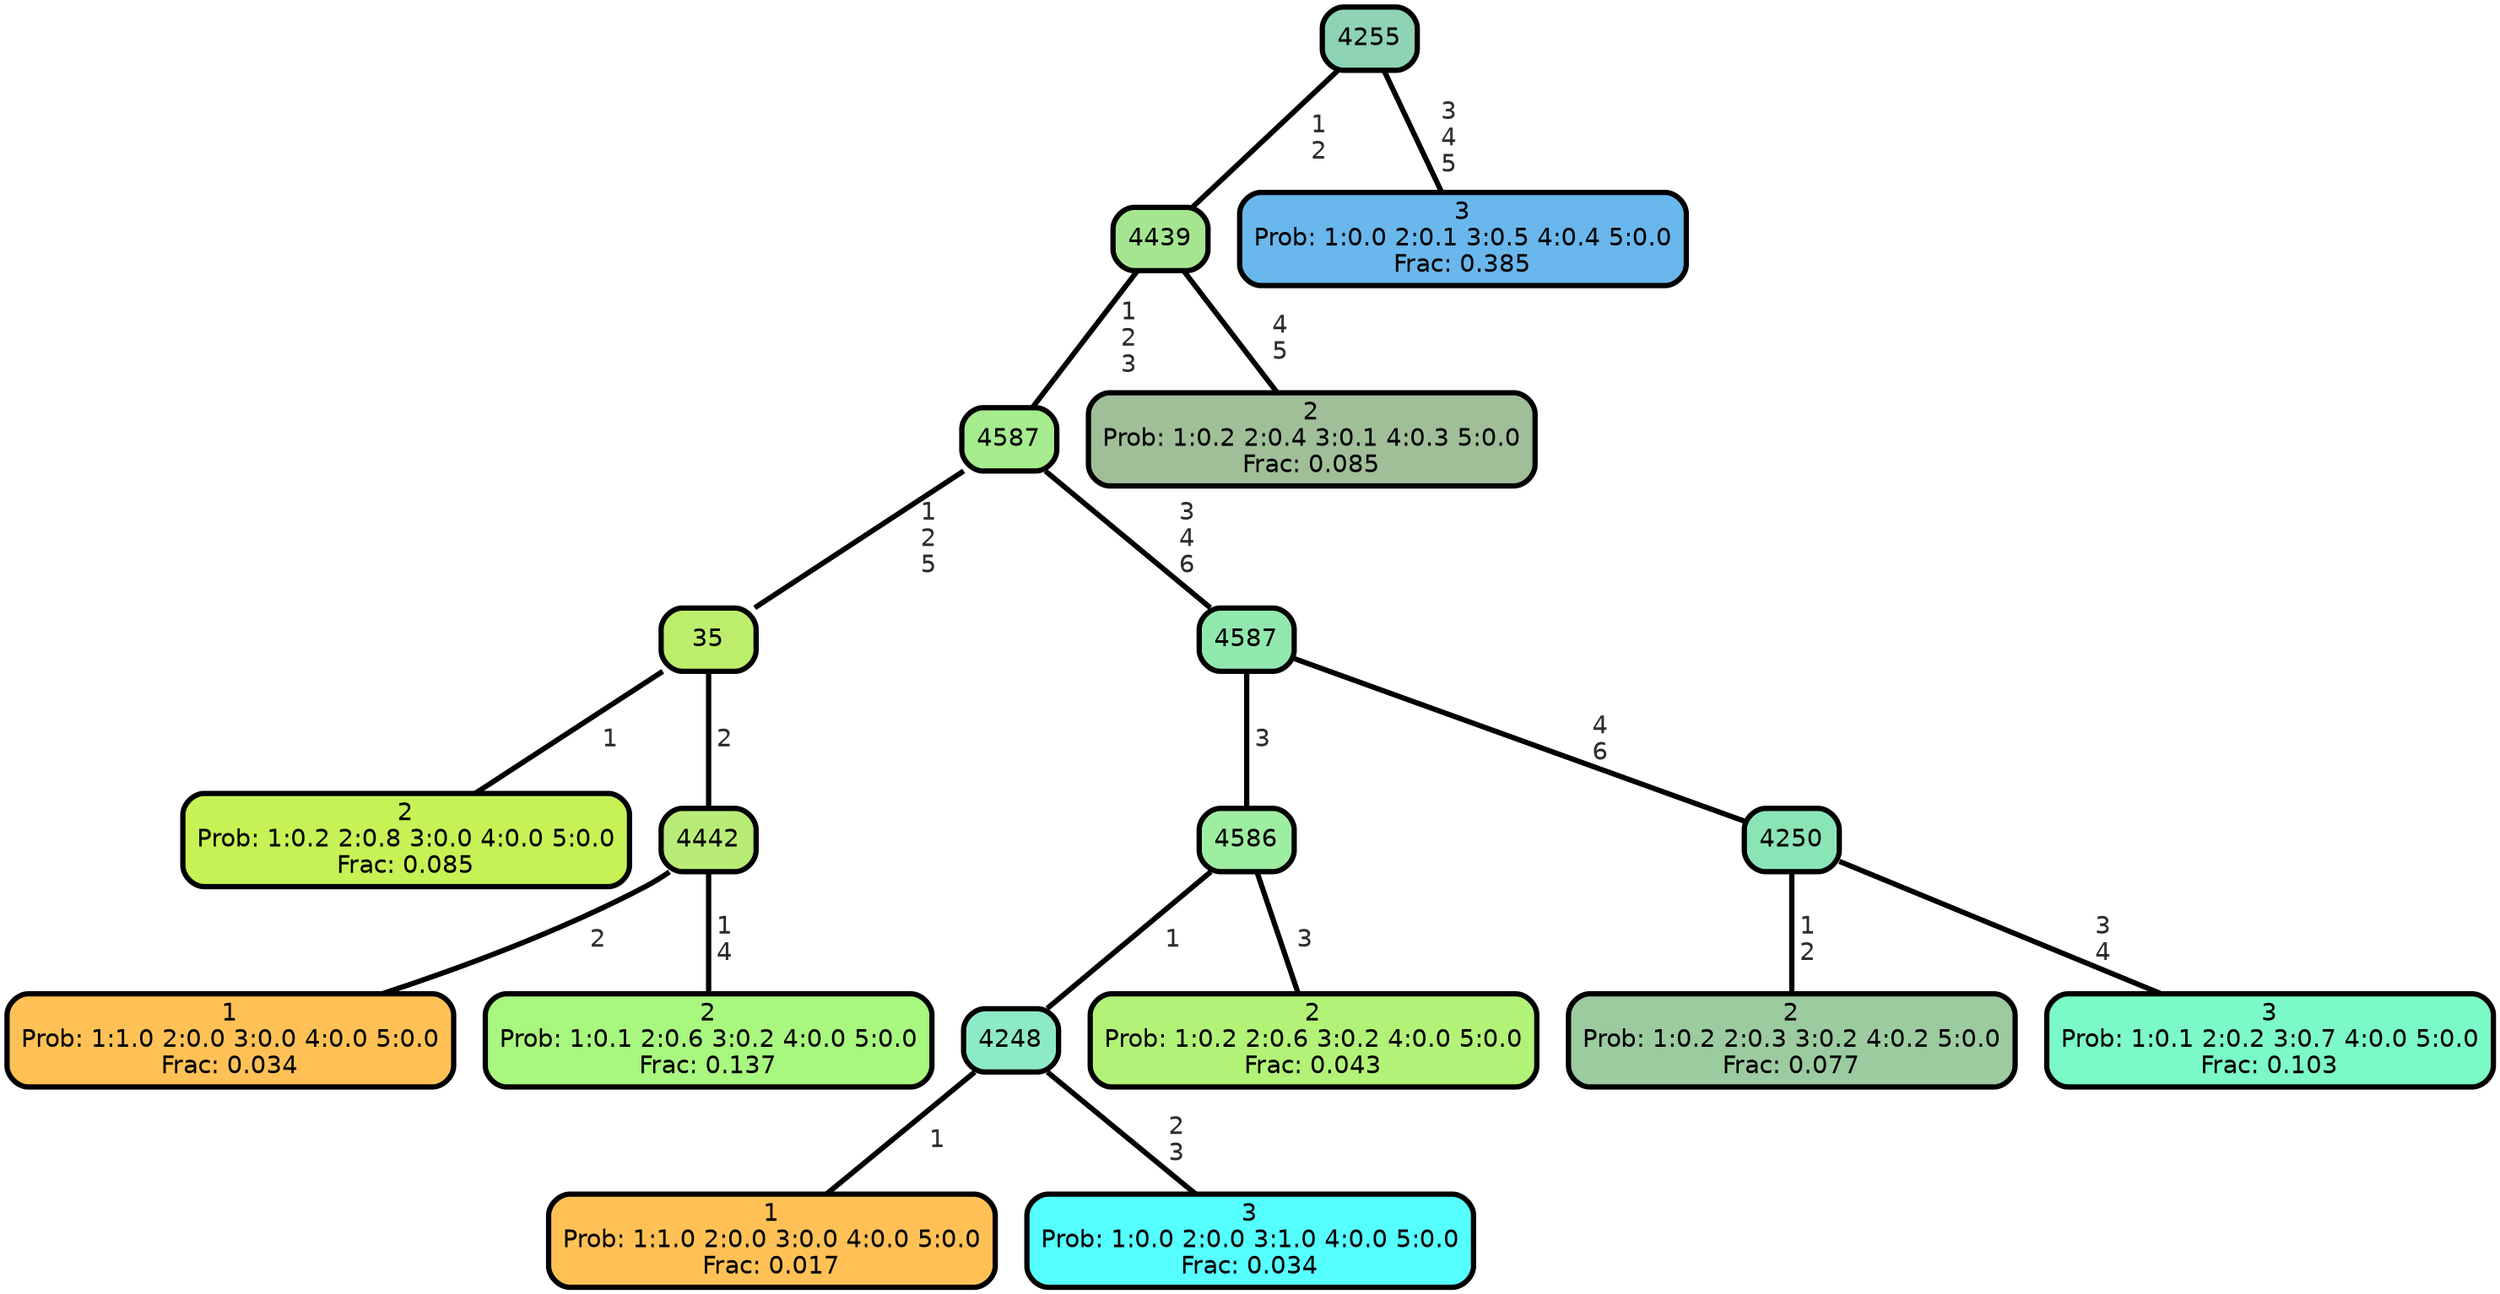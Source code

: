 graph Tree {
node [shape=box, style="filled, rounded",color="black",penwidth="3",fontcolor="black",                 fontname=helvetica] ;
graph [ranksep="0 equally", splines=straight,                 bgcolor=transparent, dpi=200] ;
edge [fontname=helvetica, fontweight=bold,fontcolor=grey14,color=black] ;
0 [label="2
Prob: 1:0.2 2:0.8 3:0.0 4:0.0 5:0.0
Frac: 0.085", fillcolor="#c6f255"] ;
1 [label="35", fillcolor="#bdee6b"] ;
2 [label="1
Prob: 1:1.0 2:0.0 3:0.0 4:0.0 5:0.0
Frac: 0.034", fillcolor="#ffc155"] ;
3 [label="4442", fillcolor="#b9ec77"] ;
4 [label="2
Prob: 1:0.1 2:0.6 3:0.2 4:0.0 5:0.0
Frac: 0.137", fillcolor="#a8f77f"] ;
5 [label="4587", fillcolor="#a6eb8e"] ;
6 [label="1
Prob: 1:1.0 2:0.0 3:0.0 4:0.0 5:0.0
Frac: 0.017", fillcolor="#ffc155"] ;
7 [label="4248", fillcolor="#8deac6"] ;
8 [label="3
Prob: 1:0.0 2:0.0 3:1.0 4:0.0 5:0.0
Frac: 0.034", fillcolor="#55ffff"] ;
9 [label="4586", fillcolor="#9eeea2"] ;
10 [label="2
Prob: 1:0.2 2:0.6 3:0.2 4:0.0 5:0.0
Frac: 0.043", fillcolor="#b2f277"] ;
11 [label="4587", fillcolor="#91e8af"] ;
12 [label="2
Prob: 1:0.2 2:0.3 3:0.2 4:0.2 5:0.0
Frac: 0.077", fillcolor="#9ccba0"] ;
13 [label="4250", fillcolor="#8ae5b6"] ;
14 [label="3
Prob: 1:0.1 2:0.2 3:0.7 4:0.0 5:0.0
Frac: 0.103", fillcolor="#7bf9c6"] ;
15 [label="4439", fillcolor="#a5e590"] ;
16 [label="2
Prob: 1:0.2 2:0.4 3:0.1 4:0.3 5:0.0
Frac: 0.085", fillcolor="#a0bf99"] ;
17 [label="4255", fillcolor="#8ed3b3"] ;
18 [label="3
Prob: 1:0.0 2:0.1 3:0.5 4:0.4 5:0.0
Frac: 0.385", fillcolor="#69b7ec"] ;
1 -- 0 [label=" 1",penwidth=3] ;
1 -- 3 [label=" 2",penwidth=3] ;
3 -- 2 [label=" 2",penwidth=3] ;
3 -- 4 [label=" 1\n 4",penwidth=3] ;
5 -- 1 [label=" 1\n 2\n 5",penwidth=3] ;
5 -- 11 [label=" 3\n 4\n 6",penwidth=3] ;
7 -- 6 [label=" 1",penwidth=3] ;
7 -- 8 [label=" 2\n 3",penwidth=3] ;
9 -- 7 [label=" 1",penwidth=3] ;
9 -- 10 [label=" 3",penwidth=3] ;
11 -- 9 [label=" 3",penwidth=3] ;
11 -- 13 [label=" 4\n 6",penwidth=3] ;
13 -- 12 [label=" 1\n 2",penwidth=3] ;
13 -- 14 [label=" 3\n 4",penwidth=3] ;
15 -- 5 [label=" 1\n 2\n 3",penwidth=3] ;
15 -- 16 [label=" 4\n 5",penwidth=3] ;
17 -- 15 [label=" 1\n 2",penwidth=3] ;
17 -- 18 [label=" 3\n 4\n 5",penwidth=3] ;
{rank = same;}}